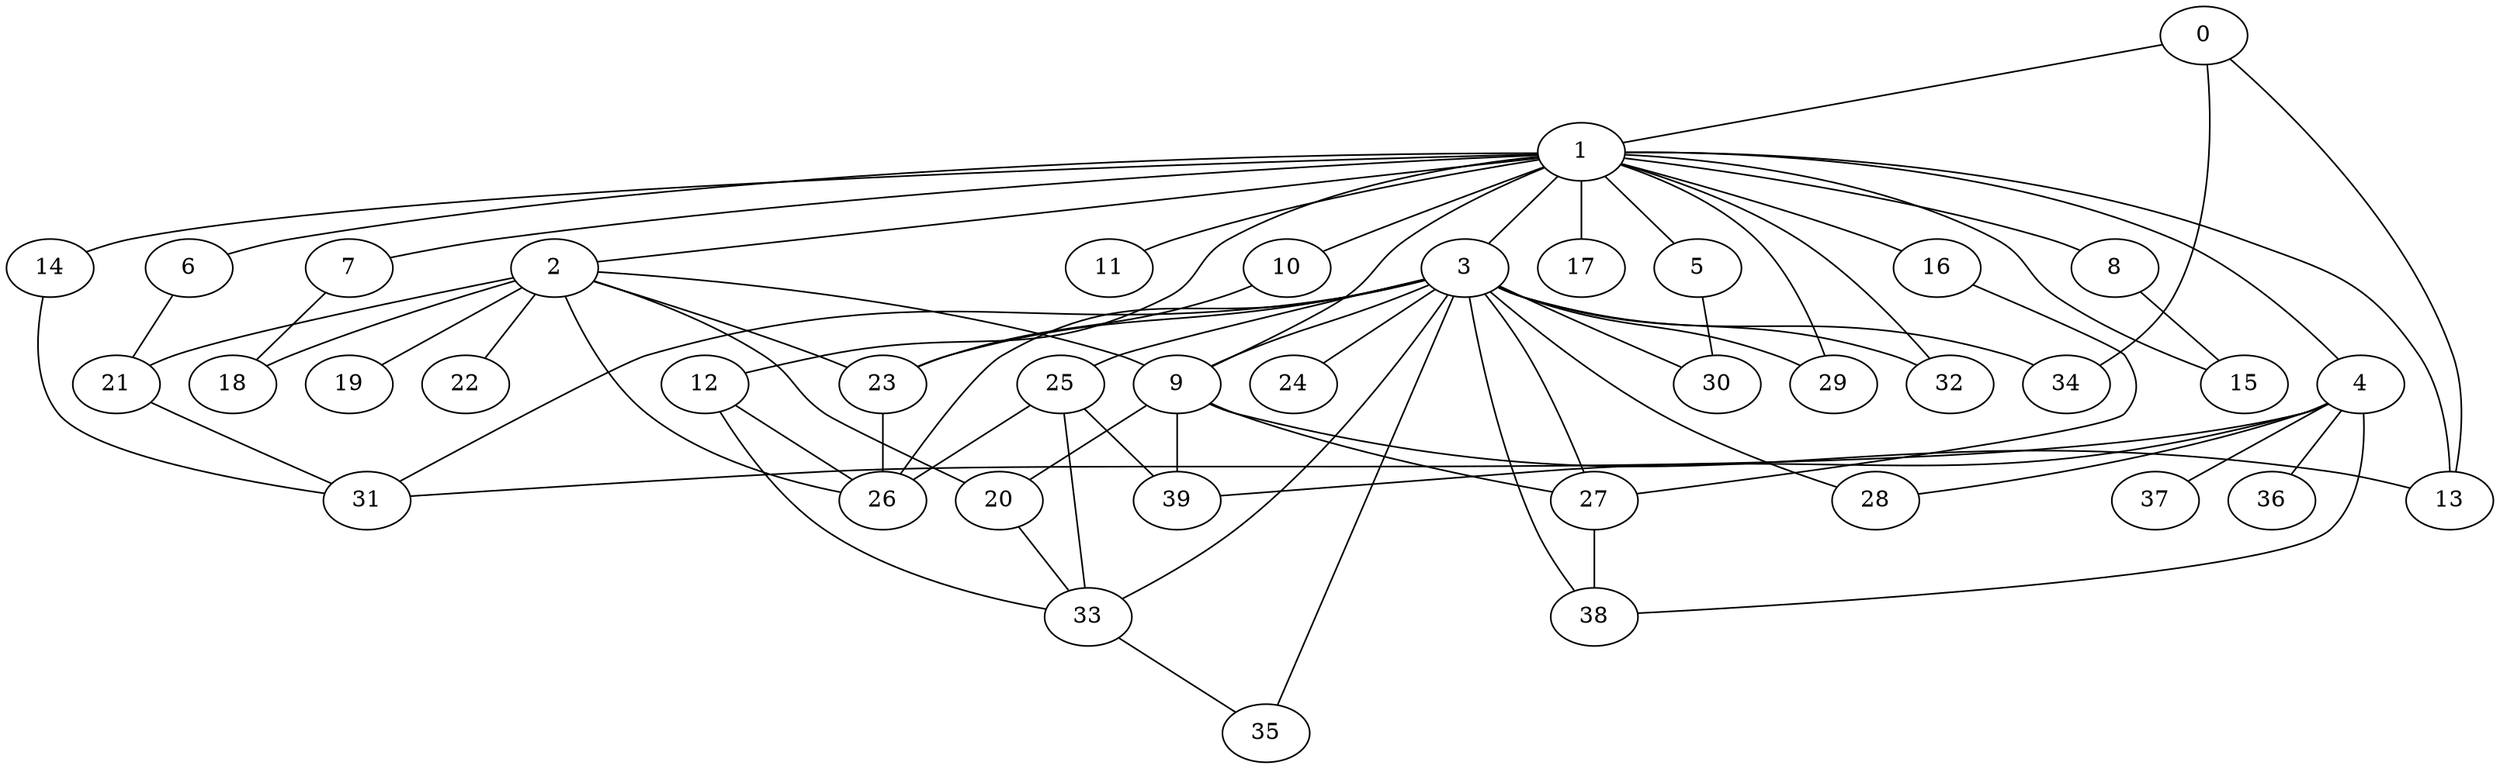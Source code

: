
graph graphname {
    0 -- 1
0 -- 13
0 -- 34
1 -- 2
1 -- 3
1 -- 4
1 -- 5
1 -- 6
1 -- 7
1 -- 8
1 -- 9
1 -- 10
1 -- 11
1 -- 12
1 -- 13
1 -- 14
1 -- 15
1 -- 16
1 -- 17
1 -- 29
1 -- 32
2 -- 18
2 -- 19
2 -- 20
2 -- 21
2 -- 22
2 -- 26
2 -- 23
2 -- 9
3 -- 32
3 -- 34
3 -- 35
3 -- 33
3 -- 23
3 -- 24
3 -- 25
3 -- 26
3 -- 27
3 -- 28
3 -- 29
3 -- 30
3 -- 31
3 -- 38
3 -- 9
4 -- 36
4 -- 37
4 -- 38
4 -- 39
4 -- 28
4 -- 31
5 -- 30
6 -- 21
7 -- 18
8 -- 15
9 -- 20
9 -- 39
9 -- 13
9 -- 27
10 -- 23
12 -- 33
12 -- 26
14 -- 31
16 -- 27
20 -- 33
21 -- 31
23 -- 26
25 -- 39
25 -- 26
25 -- 33
27 -- 38
33 -- 35

}
